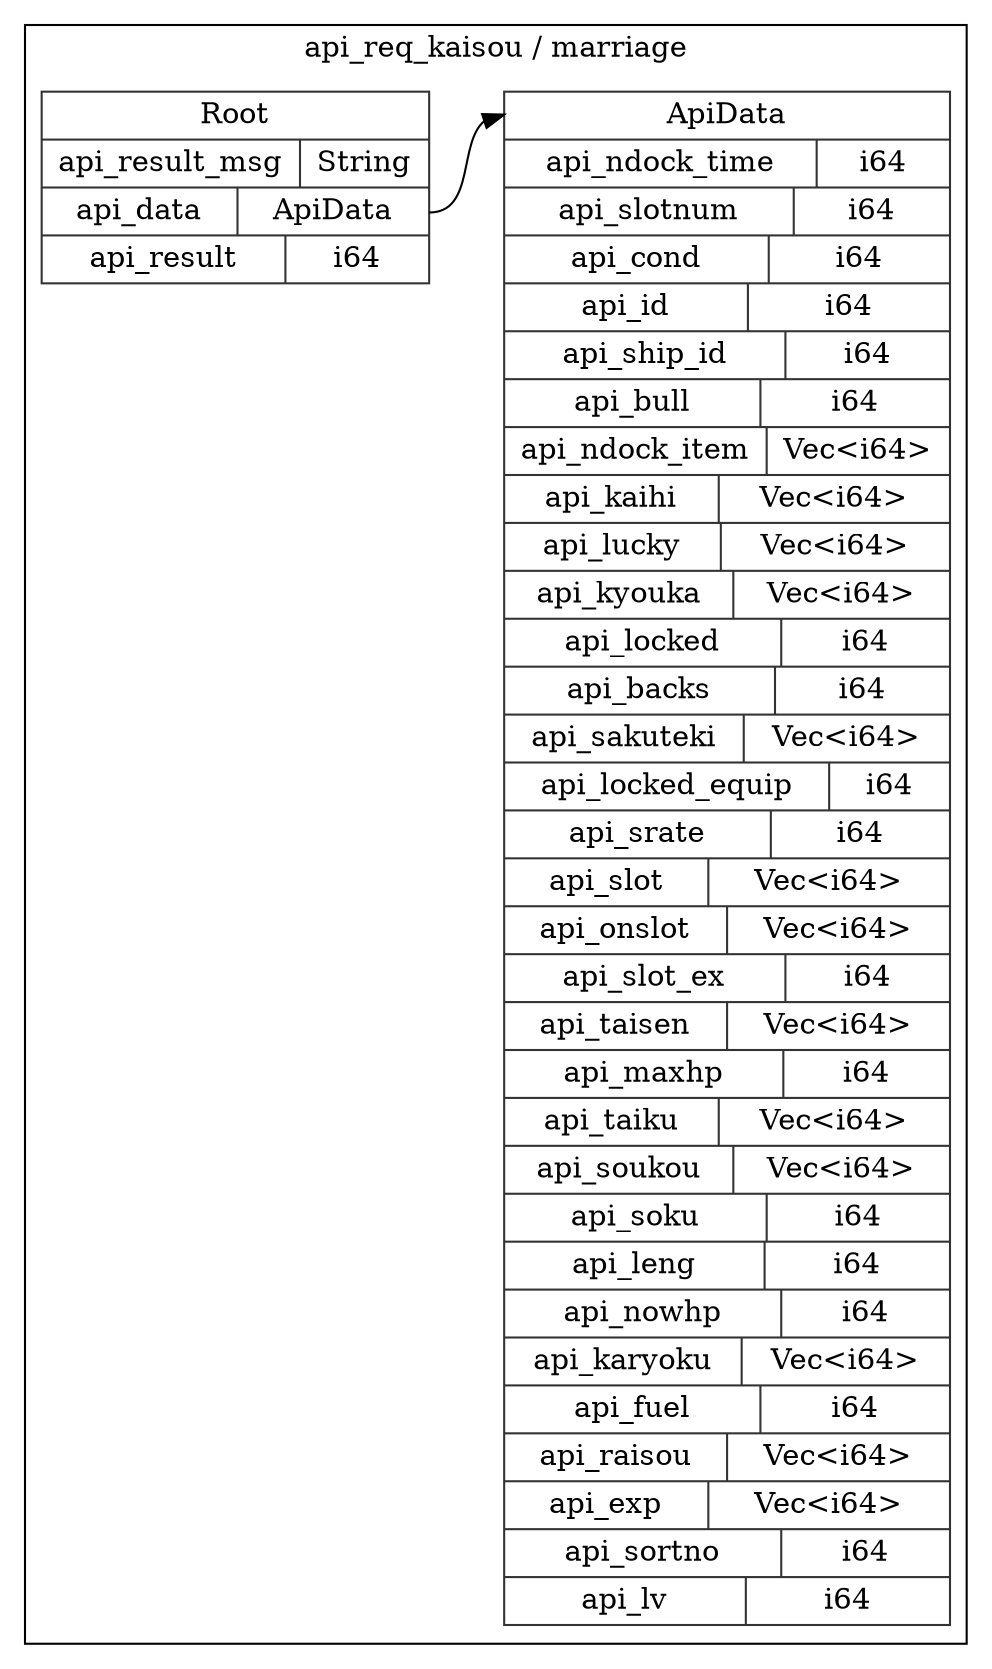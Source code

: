 digraph {
  rankdir=LR;
  subgraph cluster_0 {
    label="api_req_kaisou / marriage";
    node [style="filled", color=white, style="solid", color=gray20];
    api_req_kaisou__marriage__Root [label="<Root> Root  | { api_result_msg | <api_result_msg> String } | { api_data | <api_data> ApiData } | { api_result | <api_result> i64 }", shape=record];
    api_req_kaisou__marriage__ApiData;
    api_req_kaisou__marriage__Root:api_data:e -> api_req_kaisou__marriage__ApiData:ApiData:w;
    api_req_kaisou__marriage__ApiData [label="<ApiData> ApiData  | { api_ndock_time | <api_ndock_time> i64 } | { api_slotnum | <api_slotnum> i64 } | { api_cond | <api_cond> i64 } | { api_id | <api_id> i64 } | { api_ship_id | <api_ship_id> i64 } | { api_bull | <api_bull> i64 } | { api_ndock_item | <api_ndock_item> Vec\<i64\> } | { api_kaihi | <api_kaihi> Vec\<i64\> } | { api_lucky | <api_lucky> Vec\<i64\> } | { api_kyouka | <api_kyouka> Vec\<i64\> } | { api_locked | <api_locked> i64 } | { api_backs | <api_backs> i64 } | { api_sakuteki | <api_sakuteki> Vec\<i64\> } | { api_locked_equip | <api_locked_equip> i64 } | { api_srate | <api_srate> i64 } | { api_slot | <api_slot> Vec\<i64\> } | { api_onslot | <api_onslot> Vec\<i64\> } | { api_slot_ex | <api_slot_ex> i64 } | { api_taisen | <api_taisen> Vec\<i64\> } | { api_maxhp | <api_maxhp> i64 } | { api_taiku | <api_taiku> Vec\<i64\> } | { api_soukou | <api_soukou> Vec\<i64\> } | { api_soku | <api_soku> i64 } | { api_leng | <api_leng> i64 } | { api_nowhp | <api_nowhp> i64 } | { api_karyoku | <api_karyoku> Vec\<i64\> } | { api_fuel | <api_fuel> i64 } | { api_raisou | <api_raisou> Vec\<i64\> } | { api_exp | <api_exp> Vec\<i64\> } | { api_sortno | <api_sortno> i64 } | { api_lv | <api_lv> i64 }", shape=record];
  }
}
